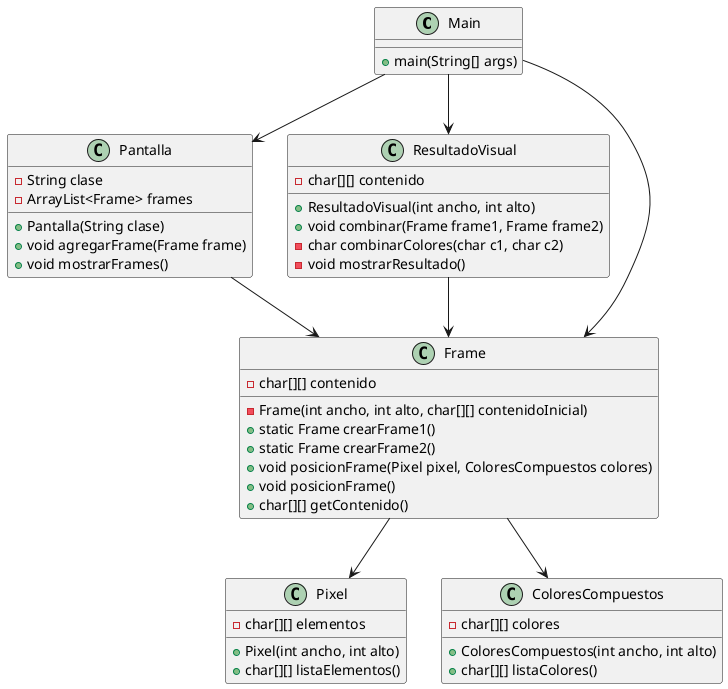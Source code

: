@startuml
class Main {
    +main(String[] args)
}

class Pantalla {
    - String clase
    - ArrayList<Frame> frames
    + Pantalla(String clase)
    + void agregarFrame(Frame frame)
    + void mostrarFrames()
}

class ResultadoVisual {
    - char[][] contenido
    + ResultadoVisual(int ancho, int alto)
    + void combinar(Frame frame1, Frame frame2)
    - char combinarColores(char c1, char c2)
    - void mostrarResultado()
}

class Pixel {
    - char[][] elementos
    + Pixel(int ancho, int alto)
    + char[][] listaElementos()
}

class Frame {
    - char[][] contenido
    - Frame(int ancho, int alto, char[][] contenidoInicial)
    + static Frame crearFrame1()
    + static Frame crearFrame2()
    + void posicionFrame(Pixel pixel, ColoresCompuestos colores)
    + void posicionFrame()
    + char[][] getContenido()
}

class ColoresCompuestos {
    - char[][] colores
    + ColoresCompuestos(int ancho, int alto)
    + char[][] listaColores()
}

' Relaciones
Main --> Pantalla
Main --> Frame
Main --> ResultadoVisual
Pantalla --> Frame
ResultadoVisual --> Frame
Frame --> Pixel
Frame --> ColoresCompuestos
@enduml